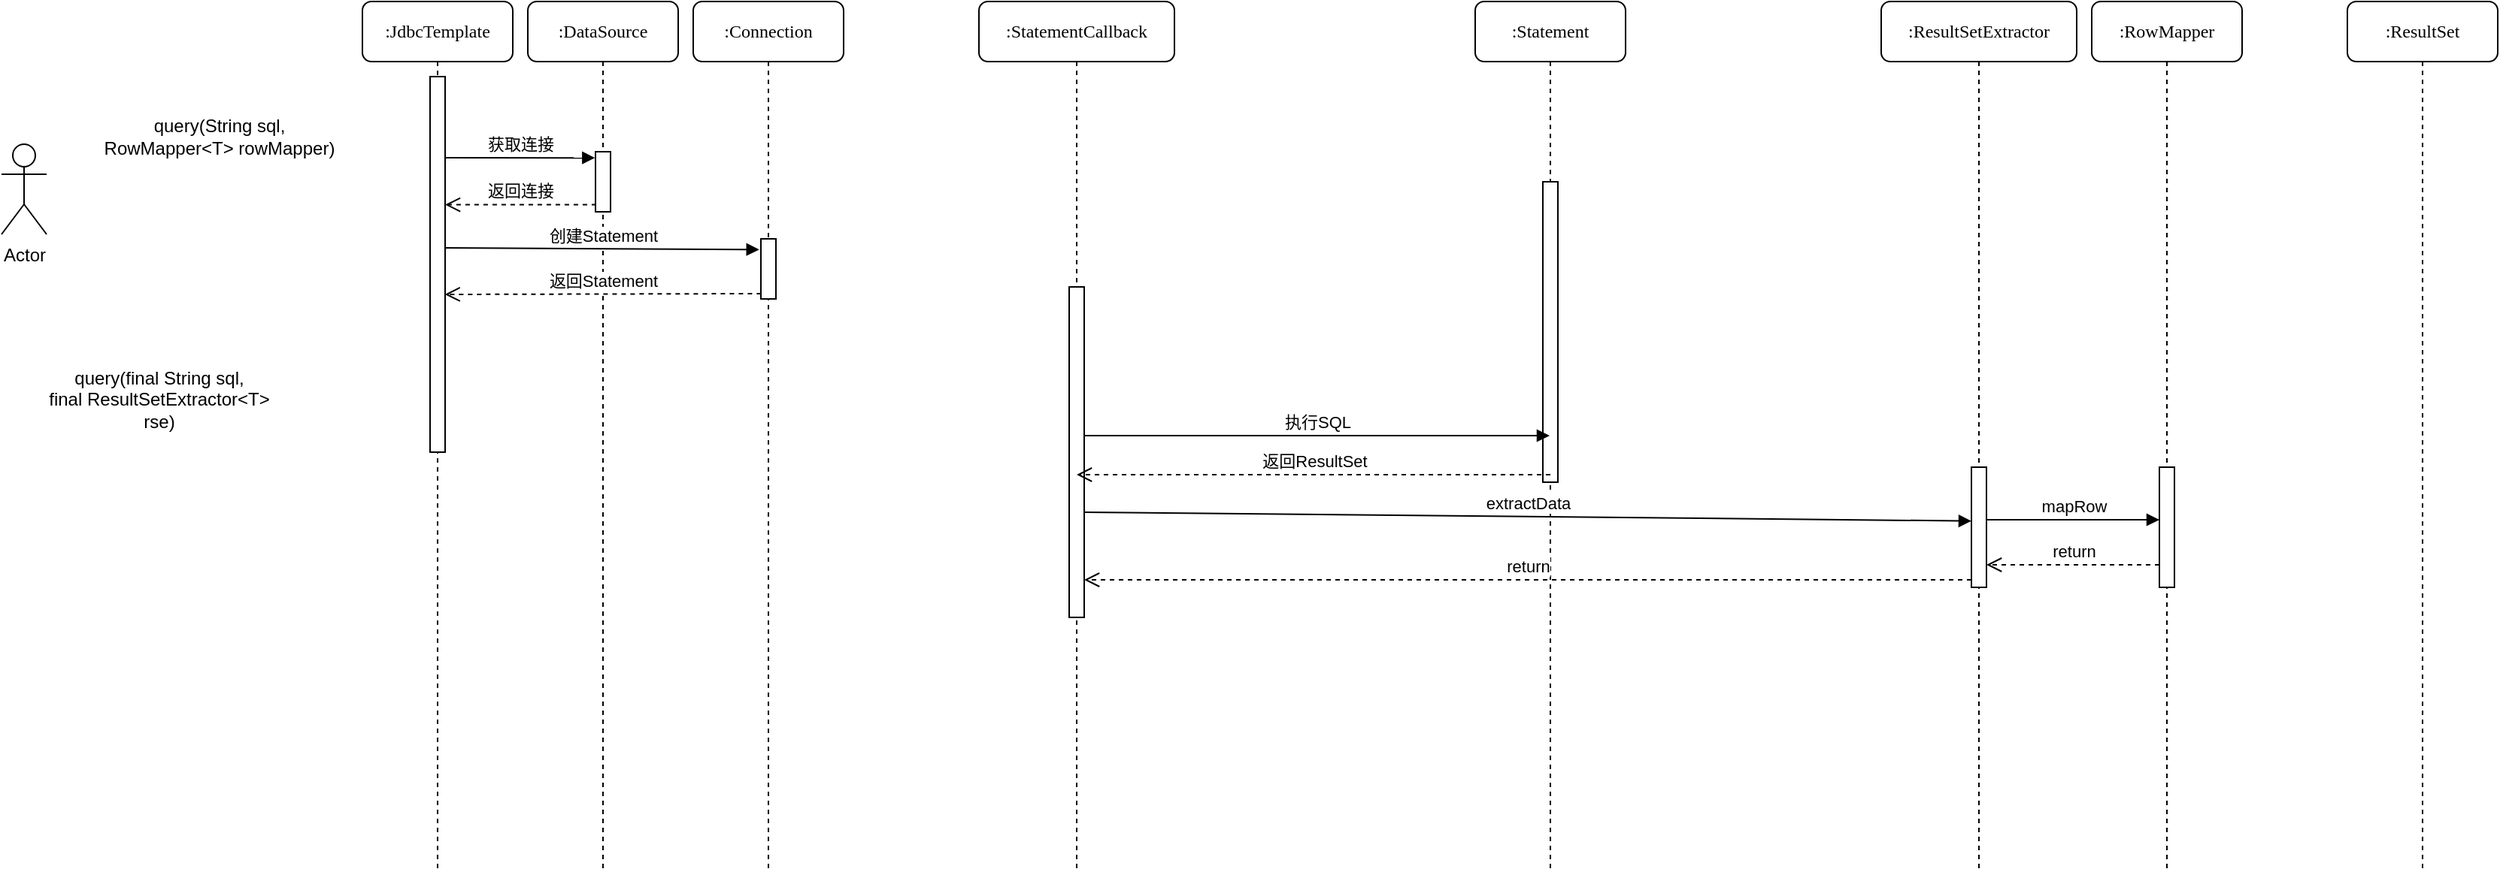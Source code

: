 <mxfile version="15.5.2" type="github">
  <diagram name="Page-1" id="13e1069c-82ec-6db2-03f1-153e76fe0fe0">
    <mxGraphModel dx="1446" dy="183" grid="1" gridSize="10" guides="1" tooltips="1" connect="1" arrows="1" fold="1" page="1" pageScale="1" pageWidth="1100" pageHeight="850" background="none" math="0" shadow="0">
      <root>
        <mxCell id="0" />
        <mxCell id="1" parent="0" />
        <mxCell id="7baba1c4bc27f4b0-2" value=":Connection" style="shape=umlLifeline;perimeter=lifelinePerimeter;whiteSpace=wrap;html=1;container=1;collapsible=0;recursiveResize=0;outlineConnect=0;rounded=1;shadow=0;comic=0;labelBackgroundColor=none;strokeWidth=1;fontFamily=Verdana;fontSize=12;align=center;" parent="1" vertex="1">
          <mxGeometry x="200" y="75" width="100" height="580" as="geometry" />
        </mxCell>
        <mxCell id="xFQapbYMWW6o4f14yGQb-58" value="" style="html=1;points=[];perimeter=orthogonalPerimeter;rounded=0;shadow=0;comic=0;labelBackgroundColor=none;strokeWidth=1;fontFamily=Verdana;fontSize=12;align=center;" vertex="1" parent="7baba1c4bc27f4b0-2">
          <mxGeometry x="45" y="158" width="10" height="40" as="geometry" />
        </mxCell>
        <mxCell id="7baba1c4bc27f4b0-3" value=":Statement" style="shape=umlLifeline;perimeter=lifelinePerimeter;whiteSpace=wrap;html=1;container=1;collapsible=0;recursiveResize=0;outlineConnect=0;rounded=1;shadow=0;comic=0;labelBackgroundColor=none;strokeWidth=1;fontFamily=Verdana;fontSize=12;align=center;" parent="1" vertex="1">
          <mxGeometry x="720" y="75" width="100" height="580" as="geometry" />
        </mxCell>
        <mxCell id="7baba1c4bc27f4b0-13" value="" style="html=1;points=[];perimeter=orthogonalPerimeter;rounded=0;shadow=0;comic=0;labelBackgroundColor=none;strokeWidth=1;fontFamily=Verdana;fontSize=12;align=center;" parent="7baba1c4bc27f4b0-3" vertex="1">
          <mxGeometry x="45" y="120" width="10" height="200" as="geometry" />
        </mxCell>
        <mxCell id="7baba1c4bc27f4b0-4" value=":StatementCallback" style="shape=umlLifeline;perimeter=lifelinePerimeter;whiteSpace=wrap;html=1;container=1;collapsible=0;recursiveResize=0;outlineConnect=0;rounded=1;shadow=0;comic=0;labelBackgroundColor=none;strokeWidth=1;fontFamily=Verdana;fontSize=12;align=center;" parent="1" vertex="1">
          <mxGeometry x="390" y="75" width="130" height="580" as="geometry" />
        </mxCell>
        <mxCell id="xFQapbYMWW6o4f14yGQb-30" value="" style="html=1;points=[];perimeter=orthogonalPerimeter;rounded=0;shadow=0;comic=0;labelBackgroundColor=none;strokeWidth=1;fontFamily=Verdana;fontSize=12;align=center;" vertex="1" parent="7baba1c4bc27f4b0-4">
          <mxGeometry x="60" y="190" width="10" height="220" as="geometry" />
        </mxCell>
        <mxCell id="xFQapbYMWW6o4f14yGQb-33" value="extractData" style="html=1;verticalAlign=bottom;endArrow=block;rounded=0;entryX=0;entryY=0.448;entryDx=0;entryDy=0;entryPerimeter=0;" edge="1" parent="7baba1c4bc27f4b0-4" target="xFQapbYMWW6o4f14yGQb-34">
          <mxGeometry width="80" relative="1" as="geometry">
            <mxPoint x="70" y="340" as="sourcePoint" />
            <mxPoint x="650" y="340" as="targetPoint" />
          </mxGeometry>
        </mxCell>
        <mxCell id="7baba1c4bc27f4b0-5" value=":ResultSet" style="shape=umlLifeline;perimeter=lifelinePerimeter;whiteSpace=wrap;html=1;container=1;collapsible=0;recursiveResize=0;outlineConnect=0;rounded=1;shadow=0;comic=0;labelBackgroundColor=none;strokeWidth=1;fontFamily=Verdana;fontSize=12;align=center;" parent="1" vertex="1">
          <mxGeometry x="1300" y="75" width="100" height="580" as="geometry" />
        </mxCell>
        <mxCell id="7baba1c4bc27f4b0-6" value=":ResultSetExtractor" style="shape=umlLifeline;perimeter=lifelinePerimeter;whiteSpace=wrap;html=1;container=1;collapsible=0;recursiveResize=0;outlineConnect=0;rounded=1;shadow=0;comic=0;labelBackgroundColor=none;strokeWidth=1;fontFamily=Verdana;fontSize=12;align=center;" parent="1" vertex="1">
          <mxGeometry x="990" y="75" width="130" height="580" as="geometry" />
        </mxCell>
        <mxCell id="xFQapbYMWW6o4f14yGQb-34" value="" style="html=1;points=[];perimeter=orthogonalPerimeter;" vertex="1" parent="7baba1c4bc27f4b0-6">
          <mxGeometry x="60" y="310" width="10" height="80" as="geometry" />
        </mxCell>
        <mxCell id="xFQapbYMWW6o4f14yGQb-36" value="mapRow" style="html=1;verticalAlign=bottom;endArrow=block;rounded=0;" edge="1" parent="7baba1c4bc27f4b0-6" target="xFQapbYMWW6o4f14yGQb-35">
          <mxGeometry width="80" relative="1" as="geometry">
            <mxPoint x="70" y="345" as="sourcePoint" />
            <mxPoint x="150" y="345" as="targetPoint" />
          </mxGeometry>
        </mxCell>
        <mxCell id="7baba1c4bc27f4b0-7" value=":RowMapper" style="shape=umlLifeline;perimeter=lifelinePerimeter;whiteSpace=wrap;html=1;container=1;collapsible=0;recursiveResize=0;outlineConnect=0;rounded=1;shadow=0;comic=0;labelBackgroundColor=none;strokeWidth=1;fontFamily=Verdana;fontSize=12;align=center;" parent="1" vertex="1">
          <mxGeometry x="1130" y="75" width="100" height="580" as="geometry" />
        </mxCell>
        <mxCell id="xFQapbYMWW6o4f14yGQb-35" value="" style="html=1;points=[];perimeter=orthogonalPerimeter;" vertex="1" parent="7baba1c4bc27f4b0-7">
          <mxGeometry x="45" y="310" width="10" height="80" as="geometry" />
        </mxCell>
        <mxCell id="xFQapbYMWW6o4f14yGQb-38" value="return" style="html=1;verticalAlign=bottom;endArrow=open;dashed=1;endSize=8;rounded=0;" edge="1" parent="7baba1c4bc27f4b0-7" target="xFQapbYMWW6o4f14yGQb-34">
          <mxGeometry relative="1" as="geometry">
            <mxPoint x="45" y="375" as="sourcePoint" />
            <mxPoint x="-35" y="375" as="targetPoint" />
          </mxGeometry>
        </mxCell>
        <mxCell id="7baba1c4bc27f4b0-8" value=":DataSource" style="shape=umlLifeline;perimeter=lifelinePerimeter;whiteSpace=wrap;html=1;container=1;collapsible=0;recursiveResize=0;outlineConnect=0;rounded=1;shadow=0;comic=0;labelBackgroundColor=none;strokeWidth=1;fontFamily=Verdana;fontSize=12;align=center;" parent="1" vertex="1">
          <mxGeometry x="90" y="75" width="100" height="580" as="geometry" />
        </mxCell>
        <mxCell id="7baba1c4bc27f4b0-9" value="" style="html=1;points=[];perimeter=orthogonalPerimeter;rounded=0;shadow=0;comic=0;labelBackgroundColor=none;strokeWidth=1;fontFamily=Verdana;fontSize=12;align=center;" parent="7baba1c4bc27f4b0-8" vertex="1">
          <mxGeometry x="45" y="100" width="10" height="40" as="geometry" />
        </mxCell>
        <mxCell id="xFQapbYMWW6o4f14yGQb-2" value=":JdbcTemplate" style="shape=umlLifeline;perimeter=lifelinePerimeter;whiteSpace=wrap;html=1;container=1;collapsible=0;recursiveResize=0;outlineConnect=0;rounded=1;shadow=0;comic=0;labelBackgroundColor=none;strokeWidth=1;fontFamily=Verdana;fontSize=12;align=center;" vertex="1" parent="1">
          <mxGeometry x="-20" y="75" width="100" height="580" as="geometry" />
        </mxCell>
        <mxCell id="xFQapbYMWW6o4f14yGQb-3" value="" style="html=1;points=[];perimeter=orthogonalPerimeter;rounded=0;shadow=0;comic=0;labelBackgroundColor=none;strokeWidth=1;fontFamily=Verdana;fontSize=12;align=center;" vertex="1" parent="xFQapbYMWW6o4f14yGQb-2">
          <mxGeometry x="45" y="50" width="10" height="250" as="geometry" />
        </mxCell>
        <mxCell id="xFQapbYMWW6o4f14yGQb-42" value="获取连接" style="html=1;verticalAlign=bottom;endArrow=block;rounded=0;entryX=-0.033;entryY=0.102;entryDx=0;entryDy=0;entryPerimeter=0;" edge="1" parent="xFQapbYMWW6o4f14yGQb-2" target="7baba1c4bc27f4b0-9">
          <mxGeometry width="80" relative="1" as="geometry">
            <mxPoint x="55" y="104" as="sourcePoint" />
            <mxPoint x="165" y="104" as="targetPoint" />
          </mxGeometry>
        </mxCell>
        <mxCell id="xFQapbYMWW6o4f14yGQb-4" value="Actor" style="shape=umlActor;verticalLabelPosition=bottom;verticalAlign=top;html=1;" vertex="1" parent="1">
          <mxGeometry x="-260" y="170" width="30" height="60" as="geometry" />
        </mxCell>
        <mxCell id="xFQapbYMWW6o4f14yGQb-8" value="query(String sql, RowMapper&amp;lt;T&amp;gt; rowMapper)" style="text;html=1;strokeColor=none;fillColor=none;align=center;verticalAlign=middle;whiteSpace=wrap;rounded=0;" vertex="1" parent="1">
          <mxGeometry x="-200" y="150" width="170" height="30" as="geometry" />
        </mxCell>
        <mxCell id="xFQapbYMWW6o4f14yGQb-22" value="query(final String sql, &lt;br&gt;final ResultSetExtractor&amp;lt;T&amp;gt; rse)" style="text;html=1;strokeColor=none;fillColor=none;align=center;verticalAlign=middle;whiteSpace=wrap;rounded=0;" vertex="1" parent="1">
          <mxGeometry x="-230" y="320" width="150" height="40" as="geometry" />
        </mxCell>
        <mxCell id="xFQapbYMWW6o4f14yGQb-31" value="执行SQL" style="html=1;verticalAlign=bottom;endArrow=block;rounded=0;" edge="1" parent="1">
          <mxGeometry width="80" relative="1" as="geometry">
            <mxPoint x="460" y="364" as="sourcePoint" />
            <mxPoint x="769.5" y="364" as="targetPoint" />
          </mxGeometry>
        </mxCell>
        <mxCell id="xFQapbYMWW6o4f14yGQb-32" value="返回ResultSet" style="html=1;verticalAlign=bottom;endArrow=open;dashed=1;endSize=8;rounded=0;" edge="1" parent="1" target="7baba1c4bc27f4b0-4">
          <mxGeometry relative="1" as="geometry">
            <mxPoint x="770" y="390" as="sourcePoint" />
            <mxPoint x="690" y="390" as="targetPoint" />
          </mxGeometry>
        </mxCell>
        <mxCell id="xFQapbYMWW6o4f14yGQb-40" value="return" style="html=1;verticalAlign=bottom;endArrow=open;dashed=1;endSize=8;rounded=0;" edge="1" parent="1" target="xFQapbYMWW6o4f14yGQb-30">
          <mxGeometry relative="1" as="geometry">
            <mxPoint x="1050" y="460" as="sourcePoint" />
            <mxPoint x="970" y="460" as="targetPoint" />
          </mxGeometry>
        </mxCell>
        <mxCell id="xFQapbYMWW6o4f14yGQb-50" value="返回连接" style="html=1;verticalAlign=bottom;endArrow=open;dashed=1;endSize=8;rounded=0;strokeColor=default;exitX=0.047;exitY=0.882;exitDx=0;exitDy=0;exitPerimeter=0;" edge="1" parent="1" source="7baba1c4bc27f4b0-9" target="xFQapbYMWW6o4f14yGQb-3">
          <mxGeometry relative="1" as="geometry">
            <mxPoint x="140" y="210" as="sourcePoint" />
            <mxPoint x="40" y="210" as="targetPoint" />
          </mxGeometry>
        </mxCell>
        <mxCell id="xFQapbYMWW6o4f14yGQb-60" value="创建Statement" style="html=1;verticalAlign=bottom;endArrow=block;rounded=0;strokeColor=default;exitX=1.033;exitY=0.424;exitDx=0;exitDy=0;exitPerimeter=0;entryX=-0.113;entryY=0.178;entryDx=0;entryDy=0;entryPerimeter=0;" edge="1" parent="1" target="xFQapbYMWW6o4f14yGQb-58">
          <mxGeometry width="80" relative="1" as="geometry">
            <mxPoint x="35.33" y="239" as="sourcePoint" />
            <mxPoint x="240" y="239" as="targetPoint" />
          </mxGeometry>
        </mxCell>
        <mxCell id="xFQapbYMWW6o4f14yGQb-61" value="返回Statement" style="html=1;verticalAlign=bottom;endArrow=open;dashed=1;endSize=8;rounded=0;strokeColor=default;entryX=0.98;entryY=0.58;entryDx=0;entryDy=0;entryPerimeter=0;exitX=0.02;exitY=0.912;exitDx=0;exitDy=0;exitPerimeter=0;" edge="1" parent="1" source="xFQapbYMWW6o4f14yGQb-58" target="xFQapbYMWW6o4f14yGQb-3">
          <mxGeometry relative="1" as="geometry">
            <mxPoint x="240" y="270" as="sourcePoint" />
            <mxPoint x="40" y="270" as="targetPoint" />
          </mxGeometry>
        </mxCell>
      </root>
    </mxGraphModel>
  </diagram>
</mxfile>
